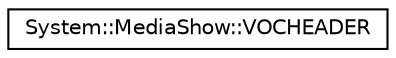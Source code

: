 digraph G
{
  edge [fontname="Helvetica",fontsize="10",labelfontname="Helvetica",labelfontsize="10"];
  node [fontname="Helvetica",fontsize="10",shape=record];
  rankdir="LR";
  Node1 [label="System::MediaShow::VOCHEADER",height=0.2,width=0.4,color="black", fillcolor="white", style="filled",URL="$struct_system_1_1_media_show_1_1_v_o_c_h_e_a_d_e_r.html"];
}
